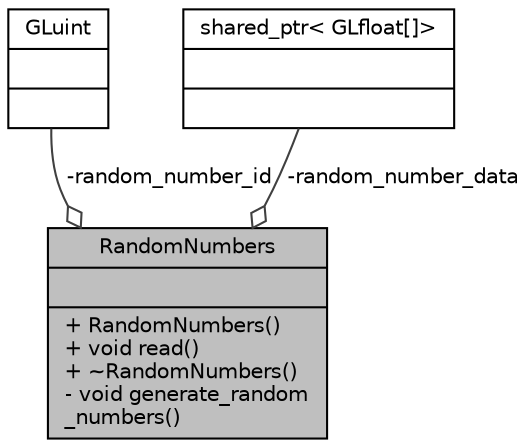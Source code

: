 digraph "RandomNumbers"
{
 // INTERACTIVE_SVG=YES
 // LATEX_PDF_SIZE
  bgcolor="transparent";
  edge [fontname="Helvetica",fontsize="10",labelfontname="Helvetica",labelfontsize="10"];
  node [fontname="Helvetica",fontsize="10",shape=record];
  Node1 [label="{RandomNumbers\n||+  RandomNumbers()\l+ void read()\l+  ~RandomNumbers()\l- void generate_random\l_numbers()\l}",height=0.2,width=0.4,color="black", fillcolor="grey75", style="filled", fontcolor="black",tooltip=" "];
  Node2 -> Node1 [color="grey25",fontsize="10",style="solid",label=" -random_number_id" ,arrowhead="odiamond",fontname="Helvetica"];
  Node2 [label="{GLuint\n||}",height=0.2,width=0.4,color="black",tooltip=" "];
  Node3 -> Node1 [color="grey25",fontsize="10",style="solid",label=" -random_number_data" ,arrowhead="odiamond",fontname="Helvetica"];
  Node3 [label="{shared_ptr\< GLfloat[]\>\n||}",height=0.2,width=0.4,color="black",tooltip=" "];
}
